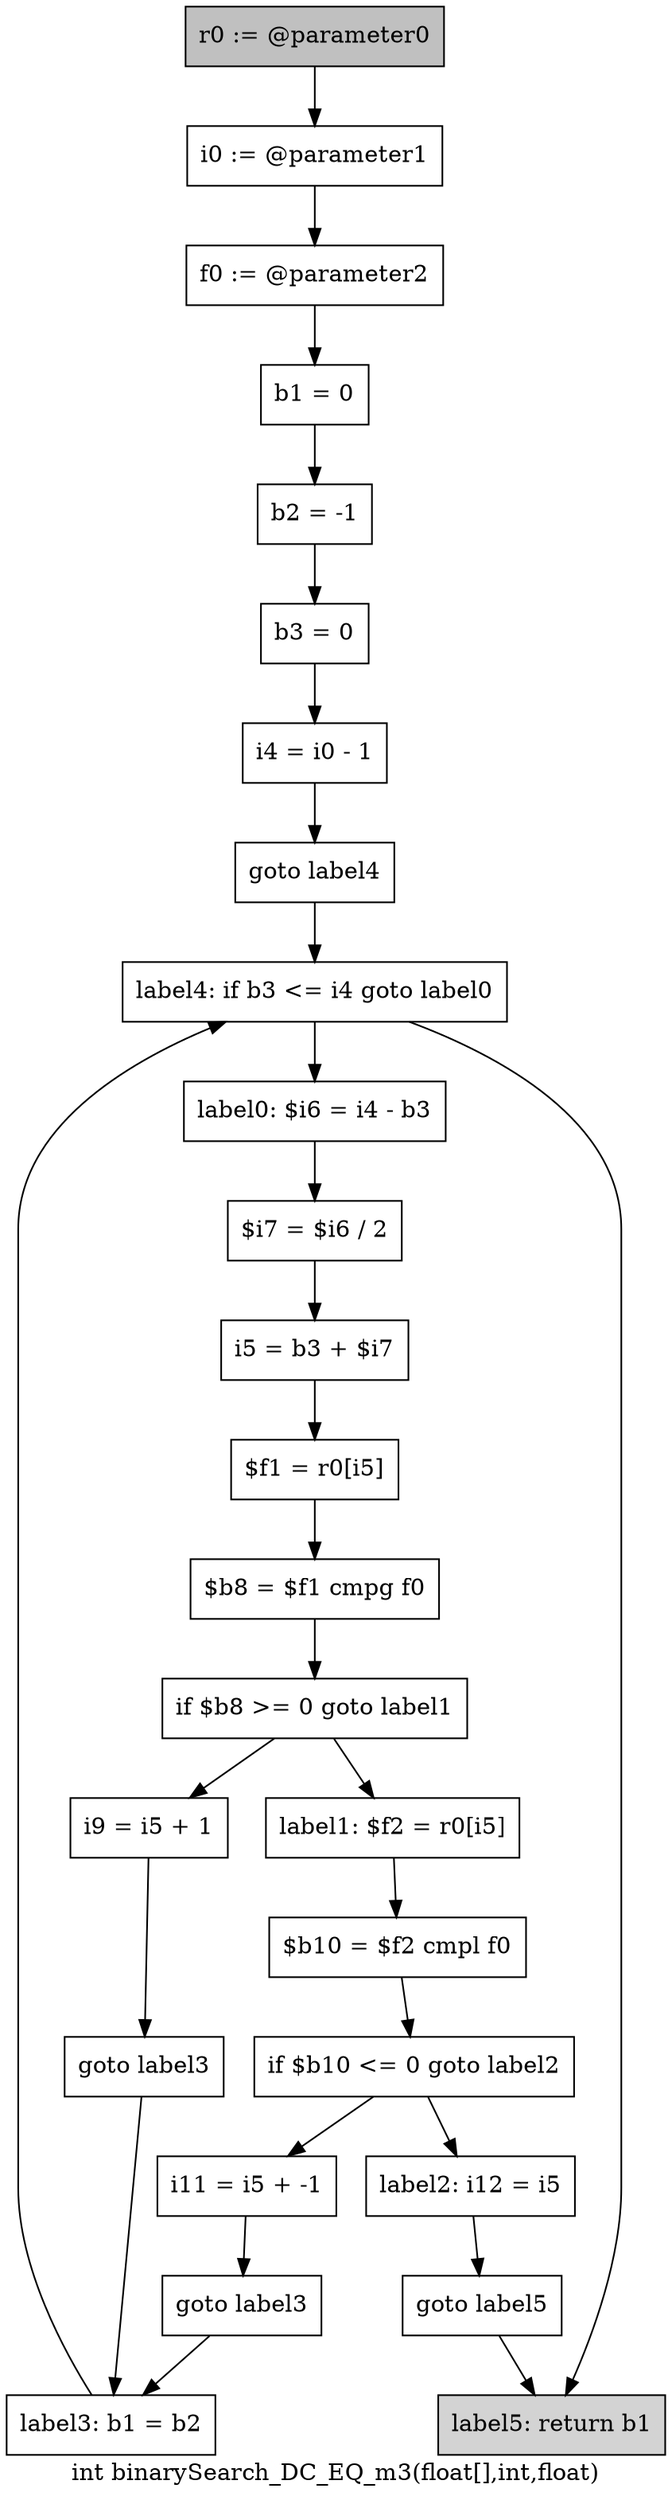 digraph "int binarySearch_DC_EQ_m3(float[],int,float)" {
    label="int binarySearch_DC_EQ_m3(float[],int,float)";
    node [shape=box];
    "0" [style=filled,fillcolor=gray,label="r0 := @parameter0",];
    "1" [label="i0 := @parameter1",];
    "0"->"1";
    "2" [label="f0 := @parameter2",];
    "1"->"2";
    "3" [label="b1 = 0",];
    "2"->"3";
    "4" [label="b2 = -1",];
    "3"->"4";
    "5" [label="b3 = 0",];
    "4"->"5";
    "6" [label="i4 = i0 - 1",];
    "5"->"6";
    "7" [label="goto label4",];
    "6"->"7";
    "24" [label="label4: if b3 <= i4 goto label0",];
    "7"->"24";
    "8" [label="label0: $i6 = i4 - b3",];
    "9" [label="$i7 = $i6 / 2",];
    "8"->"9";
    "10" [label="i5 = b3 + $i7",];
    "9"->"10";
    "11" [label="$f1 = r0[i5]",];
    "10"->"11";
    "12" [label="$b8 = $f1 cmpg f0",];
    "11"->"12";
    "13" [label="if $b8 >= 0 goto label1",];
    "12"->"13";
    "14" [label="i9 = i5 + 1",];
    "13"->"14";
    "16" [label="label1: $f2 = r0[i5]",];
    "13"->"16";
    "15" [label="goto label3",];
    "14"->"15";
    "23" [label="label3: b1 = b2",];
    "15"->"23";
    "17" [label="$b10 = $f2 cmpl f0",];
    "16"->"17";
    "18" [label="if $b10 <= 0 goto label2",];
    "17"->"18";
    "19" [label="i11 = i5 + -1",];
    "18"->"19";
    "21" [label="label2: i12 = i5",];
    "18"->"21";
    "20" [label="goto label3",];
    "19"->"20";
    "20"->"23";
    "22" [label="goto label5",];
    "21"->"22";
    "25" [style=filled,fillcolor=lightgray,label="label5: return b1",];
    "22"->"25";
    "23"->"24";
    "24"->"8";
    "24"->"25";
}
